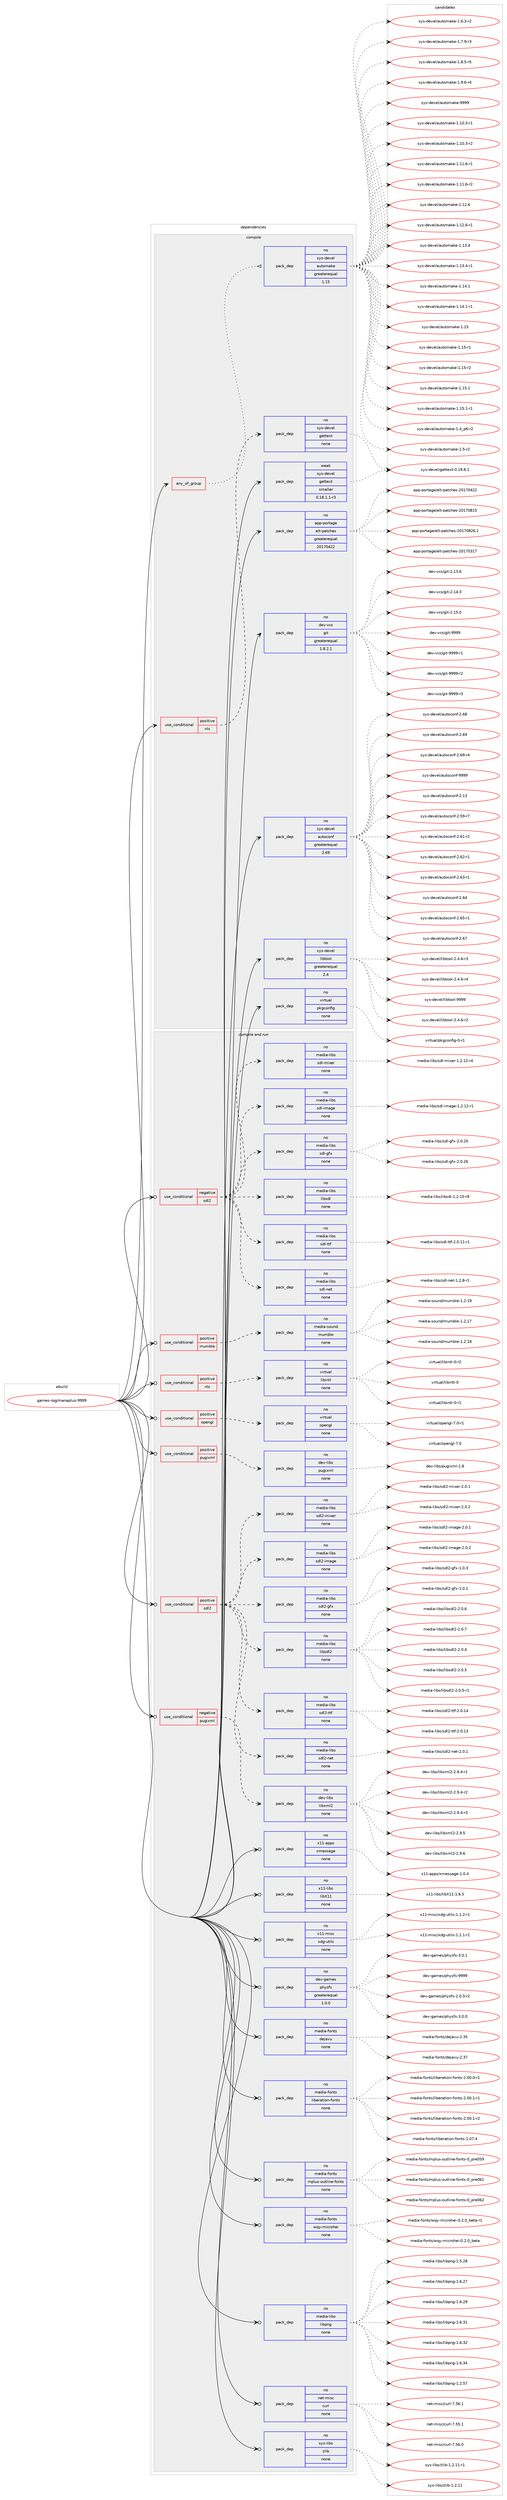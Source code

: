 digraph prolog {

# *************
# Graph options
# *************

newrank=true;
concentrate=true;
compound=true;
graph [rankdir=LR,fontname=Helvetica,fontsize=10,ranksep=1.5];#, ranksep=2.5, nodesep=0.2];
edge  [arrowhead=vee];
node  [fontname=Helvetica,fontsize=10];

# **********
# The ebuild
# **********

subgraph cluster_leftcol {
color=gray;
rank=same;
label=<<i>ebuild</i>>;
id [label="games-rpg/manaplus-9999", color=red, width=4, href="../games-rpg/manaplus-9999.svg"];
}

# ****************
# The dependencies
# ****************

subgraph cluster_midcol {
color=gray;
label=<<i>dependencies</i>>;
subgraph cluster_compile {
fillcolor="#eeeeee";
style=filled;
label=<<i>compile</i>>;
subgraph any4690 {
dependency302784 [label=<<TABLE BORDER="0" CELLBORDER="1" CELLSPACING="0" CELLPADDING="4"><TR><TD CELLPADDING="10">any_of_group</TD></TR></TABLE>>, shape=none, color=red];subgraph pack217071 {
dependency302785 [label=<<TABLE BORDER="0" CELLBORDER="1" CELLSPACING="0" CELLPADDING="4" WIDTH="220"><TR><TD ROWSPAN="6" CELLPADDING="30">pack_dep</TD></TR><TR><TD WIDTH="110">no</TD></TR><TR><TD>sys-devel</TD></TR><TR><TD>automake</TD></TR><TR><TD>greaterequal</TD></TR><TR><TD>1.15</TD></TR></TABLE>>, shape=none, color=blue];
}
dependency302784:e -> dependency302785:w [weight=20,style="dotted",arrowhead="oinv"];
}
id:e -> dependency302784:w [weight=20,style="solid",arrowhead="vee"];
subgraph cond80969 {
dependency302786 [label=<<TABLE BORDER="0" CELLBORDER="1" CELLSPACING="0" CELLPADDING="4"><TR><TD ROWSPAN="3" CELLPADDING="10">use_conditional</TD></TR><TR><TD>positive</TD></TR><TR><TD>nls</TD></TR></TABLE>>, shape=none, color=red];
subgraph pack217072 {
dependency302787 [label=<<TABLE BORDER="0" CELLBORDER="1" CELLSPACING="0" CELLPADDING="4" WIDTH="220"><TR><TD ROWSPAN="6" CELLPADDING="30">pack_dep</TD></TR><TR><TD WIDTH="110">no</TD></TR><TR><TD>sys-devel</TD></TR><TR><TD>gettext</TD></TR><TR><TD>none</TD></TR><TR><TD></TD></TR></TABLE>>, shape=none, color=blue];
}
dependency302786:e -> dependency302787:w [weight=20,style="dashed",arrowhead="vee"];
}
id:e -> dependency302786:w [weight=20,style="solid",arrowhead="vee"];
subgraph pack217073 {
dependency302788 [label=<<TABLE BORDER="0" CELLBORDER="1" CELLSPACING="0" CELLPADDING="4" WIDTH="220"><TR><TD ROWSPAN="6" CELLPADDING="30">pack_dep</TD></TR><TR><TD WIDTH="110">no</TD></TR><TR><TD>app-portage</TD></TR><TR><TD>elt-patches</TD></TR><TR><TD>greaterequal</TD></TR><TR><TD>20170422</TD></TR></TABLE>>, shape=none, color=blue];
}
id:e -> dependency302788:w [weight=20,style="solid",arrowhead="vee"];
subgraph pack217074 {
dependency302789 [label=<<TABLE BORDER="0" CELLBORDER="1" CELLSPACING="0" CELLPADDING="4" WIDTH="220"><TR><TD ROWSPAN="6" CELLPADDING="30">pack_dep</TD></TR><TR><TD WIDTH="110">no</TD></TR><TR><TD>dev-vcs</TD></TR><TR><TD>git</TD></TR><TR><TD>greaterequal</TD></TR><TR><TD>1.8.2.1</TD></TR></TABLE>>, shape=none, color=blue];
}
id:e -> dependency302789:w [weight=20,style="solid",arrowhead="vee"];
subgraph pack217075 {
dependency302790 [label=<<TABLE BORDER="0" CELLBORDER="1" CELLSPACING="0" CELLPADDING="4" WIDTH="220"><TR><TD ROWSPAN="6" CELLPADDING="30">pack_dep</TD></TR><TR><TD WIDTH="110">no</TD></TR><TR><TD>sys-devel</TD></TR><TR><TD>autoconf</TD></TR><TR><TD>greaterequal</TD></TR><TR><TD>2.69</TD></TR></TABLE>>, shape=none, color=blue];
}
id:e -> dependency302790:w [weight=20,style="solid",arrowhead="vee"];
subgraph pack217076 {
dependency302791 [label=<<TABLE BORDER="0" CELLBORDER="1" CELLSPACING="0" CELLPADDING="4" WIDTH="220"><TR><TD ROWSPAN="6" CELLPADDING="30">pack_dep</TD></TR><TR><TD WIDTH="110">no</TD></TR><TR><TD>sys-devel</TD></TR><TR><TD>libtool</TD></TR><TR><TD>greaterequal</TD></TR><TR><TD>2.4</TD></TR></TABLE>>, shape=none, color=blue];
}
id:e -> dependency302791:w [weight=20,style="solid",arrowhead="vee"];
subgraph pack217077 {
dependency302792 [label=<<TABLE BORDER="0" CELLBORDER="1" CELLSPACING="0" CELLPADDING="4" WIDTH="220"><TR><TD ROWSPAN="6" CELLPADDING="30">pack_dep</TD></TR><TR><TD WIDTH="110">no</TD></TR><TR><TD>virtual</TD></TR><TR><TD>pkgconfig</TD></TR><TR><TD>none</TD></TR><TR><TD></TD></TR></TABLE>>, shape=none, color=blue];
}
id:e -> dependency302792:w [weight=20,style="solid",arrowhead="vee"];
subgraph pack217078 {
dependency302793 [label=<<TABLE BORDER="0" CELLBORDER="1" CELLSPACING="0" CELLPADDING="4" WIDTH="220"><TR><TD ROWSPAN="6" CELLPADDING="30">pack_dep</TD></TR><TR><TD WIDTH="110">weak</TD></TR><TR><TD>sys-devel</TD></TR><TR><TD>gettext</TD></TR><TR><TD>smaller</TD></TR><TR><TD>0.18.1.1-r3</TD></TR></TABLE>>, shape=none, color=blue];
}
id:e -> dependency302793:w [weight=20,style="solid",arrowhead="vee"];
}
subgraph cluster_compileandrun {
fillcolor="#eeeeee";
style=filled;
label=<<i>compile and run</i>>;
subgraph cond80970 {
dependency302794 [label=<<TABLE BORDER="0" CELLBORDER="1" CELLSPACING="0" CELLPADDING="4"><TR><TD ROWSPAN="3" CELLPADDING="10">use_conditional</TD></TR><TR><TD>negative</TD></TR><TR><TD>pugixml</TD></TR></TABLE>>, shape=none, color=red];
subgraph pack217079 {
dependency302795 [label=<<TABLE BORDER="0" CELLBORDER="1" CELLSPACING="0" CELLPADDING="4" WIDTH="220"><TR><TD ROWSPAN="6" CELLPADDING="30">pack_dep</TD></TR><TR><TD WIDTH="110">no</TD></TR><TR><TD>dev-libs</TD></TR><TR><TD>libxml2</TD></TR><TR><TD>none</TD></TR><TR><TD></TD></TR></TABLE>>, shape=none, color=blue];
}
dependency302794:e -> dependency302795:w [weight=20,style="dashed",arrowhead="vee"];
}
id:e -> dependency302794:w [weight=20,style="solid",arrowhead="odotvee"];
subgraph cond80971 {
dependency302796 [label=<<TABLE BORDER="0" CELLBORDER="1" CELLSPACING="0" CELLPADDING="4"><TR><TD ROWSPAN="3" CELLPADDING="10">use_conditional</TD></TR><TR><TD>negative</TD></TR><TR><TD>sdl2</TD></TR></TABLE>>, shape=none, color=red];
subgraph pack217080 {
dependency302797 [label=<<TABLE BORDER="0" CELLBORDER="1" CELLSPACING="0" CELLPADDING="4" WIDTH="220"><TR><TD ROWSPAN="6" CELLPADDING="30">pack_dep</TD></TR><TR><TD WIDTH="110">no</TD></TR><TR><TD>media-libs</TD></TR><TR><TD>libsdl</TD></TR><TR><TD>none</TD></TR><TR><TD></TD></TR></TABLE>>, shape=none, color=blue];
}
dependency302796:e -> dependency302797:w [weight=20,style="dashed",arrowhead="vee"];
subgraph pack217081 {
dependency302798 [label=<<TABLE BORDER="0" CELLBORDER="1" CELLSPACING="0" CELLPADDING="4" WIDTH="220"><TR><TD ROWSPAN="6" CELLPADDING="30">pack_dep</TD></TR><TR><TD WIDTH="110">no</TD></TR><TR><TD>media-libs</TD></TR><TR><TD>sdl-gfx</TD></TR><TR><TD>none</TD></TR><TR><TD></TD></TR></TABLE>>, shape=none, color=blue];
}
dependency302796:e -> dependency302798:w [weight=20,style="dashed",arrowhead="vee"];
subgraph pack217082 {
dependency302799 [label=<<TABLE BORDER="0" CELLBORDER="1" CELLSPACING="0" CELLPADDING="4" WIDTH="220"><TR><TD ROWSPAN="6" CELLPADDING="30">pack_dep</TD></TR><TR><TD WIDTH="110">no</TD></TR><TR><TD>media-libs</TD></TR><TR><TD>sdl-image</TD></TR><TR><TD>none</TD></TR><TR><TD></TD></TR></TABLE>>, shape=none, color=blue];
}
dependency302796:e -> dependency302799:w [weight=20,style="dashed",arrowhead="vee"];
subgraph pack217083 {
dependency302800 [label=<<TABLE BORDER="0" CELLBORDER="1" CELLSPACING="0" CELLPADDING="4" WIDTH="220"><TR><TD ROWSPAN="6" CELLPADDING="30">pack_dep</TD></TR><TR><TD WIDTH="110">no</TD></TR><TR><TD>media-libs</TD></TR><TR><TD>sdl-mixer</TD></TR><TR><TD>none</TD></TR><TR><TD></TD></TR></TABLE>>, shape=none, color=blue];
}
dependency302796:e -> dependency302800:w [weight=20,style="dashed",arrowhead="vee"];
subgraph pack217084 {
dependency302801 [label=<<TABLE BORDER="0" CELLBORDER="1" CELLSPACING="0" CELLPADDING="4" WIDTH="220"><TR><TD ROWSPAN="6" CELLPADDING="30">pack_dep</TD></TR><TR><TD WIDTH="110">no</TD></TR><TR><TD>media-libs</TD></TR><TR><TD>sdl-net</TD></TR><TR><TD>none</TD></TR><TR><TD></TD></TR></TABLE>>, shape=none, color=blue];
}
dependency302796:e -> dependency302801:w [weight=20,style="dashed",arrowhead="vee"];
subgraph pack217085 {
dependency302802 [label=<<TABLE BORDER="0" CELLBORDER="1" CELLSPACING="0" CELLPADDING="4" WIDTH="220"><TR><TD ROWSPAN="6" CELLPADDING="30">pack_dep</TD></TR><TR><TD WIDTH="110">no</TD></TR><TR><TD>media-libs</TD></TR><TR><TD>sdl-ttf</TD></TR><TR><TD>none</TD></TR><TR><TD></TD></TR></TABLE>>, shape=none, color=blue];
}
dependency302796:e -> dependency302802:w [weight=20,style="dashed",arrowhead="vee"];
}
id:e -> dependency302796:w [weight=20,style="solid",arrowhead="odotvee"];
subgraph cond80972 {
dependency302803 [label=<<TABLE BORDER="0" CELLBORDER="1" CELLSPACING="0" CELLPADDING="4"><TR><TD ROWSPAN="3" CELLPADDING="10">use_conditional</TD></TR><TR><TD>positive</TD></TR><TR><TD>mumble</TD></TR></TABLE>>, shape=none, color=red];
subgraph pack217086 {
dependency302804 [label=<<TABLE BORDER="0" CELLBORDER="1" CELLSPACING="0" CELLPADDING="4" WIDTH="220"><TR><TD ROWSPAN="6" CELLPADDING="30">pack_dep</TD></TR><TR><TD WIDTH="110">no</TD></TR><TR><TD>media-sound</TD></TR><TR><TD>mumble</TD></TR><TR><TD>none</TD></TR><TR><TD></TD></TR></TABLE>>, shape=none, color=blue];
}
dependency302803:e -> dependency302804:w [weight=20,style="dashed",arrowhead="vee"];
}
id:e -> dependency302803:w [weight=20,style="solid",arrowhead="odotvee"];
subgraph cond80973 {
dependency302805 [label=<<TABLE BORDER="0" CELLBORDER="1" CELLSPACING="0" CELLPADDING="4"><TR><TD ROWSPAN="3" CELLPADDING="10">use_conditional</TD></TR><TR><TD>positive</TD></TR><TR><TD>nls</TD></TR></TABLE>>, shape=none, color=red];
subgraph pack217087 {
dependency302806 [label=<<TABLE BORDER="0" CELLBORDER="1" CELLSPACING="0" CELLPADDING="4" WIDTH="220"><TR><TD ROWSPAN="6" CELLPADDING="30">pack_dep</TD></TR><TR><TD WIDTH="110">no</TD></TR><TR><TD>virtual</TD></TR><TR><TD>libintl</TD></TR><TR><TD>none</TD></TR><TR><TD></TD></TR></TABLE>>, shape=none, color=blue];
}
dependency302805:e -> dependency302806:w [weight=20,style="dashed",arrowhead="vee"];
}
id:e -> dependency302805:w [weight=20,style="solid",arrowhead="odotvee"];
subgraph cond80974 {
dependency302807 [label=<<TABLE BORDER="0" CELLBORDER="1" CELLSPACING="0" CELLPADDING="4"><TR><TD ROWSPAN="3" CELLPADDING="10">use_conditional</TD></TR><TR><TD>positive</TD></TR><TR><TD>opengl</TD></TR></TABLE>>, shape=none, color=red];
subgraph pack217088 {
dependency302808 [label=<<TABLE BORDER="0" CELLBORDER="1" CELLSPACING="0" CELLPADDING="4" WIDTH="220"><TR><TD ROWSPAN="6" CELLPADDING="30">pack_dep</TD></TR><TR><TD WIDTH="110">no</TD></TR><TR><TD>virtual</TD></TR><TR><TD>opengl</TD></TR><TR><TD>none</TD></TR><TR><TD></TD></TR></TABLE>>, shape=none, color=blue];
}
dependency302807:e -> dependency302808:w [weight=20,style="dashed",arrowhead="vee"];
}
id:e -> dependency302807:w [weight=20,style="solid",arrowhead="odotvee"];
subgraph cond80975 {
dependency302809 [label=<<TABLE BORDER="0" CELLBORDER="1" CELLSPACING="0" CELLPADDING="4"><TR><TD ROWSPAN="3" CELLPADDING="10">use_conditional</TD></TR><TR><TD>positive</TD></TR><TR><TD>pugixml</TD></TR></TABLE>>, shape=none, color=red];
subgraph pack217089 {
dependency302810 [label=<<TABLE BORDER="0" CELLBORDER="1" CELLSPACING="0" CELLPADDING="4" WIDTH="220"><TR><TD ROWSPAN="6" CELLPADDING="30">pack_dep</TD></TR><TR><TD WIDTH="110">no</TD></TR><TR><TD>dev-libs</TD></TR><TR><TD>pugixml</TD></TR><TR><TD>none</TD></TR><TR><TD></TD></TR></TABLE>>, shape=none, color=blue];
}
dependency302809:e -> dependency302810:w [weight=20,style="dashed",arrowhead="vee"];
}
id:e -> dependency302809:w [weight=20,style="solid",arrowhead="odotvee"];
subgraph cond80976 {
dependency302811 [label=<<TABLE BORDER="0" CELLBORDER="1" CELLSPACING="0" CELLPADDING="4"><TR><TD ROWSPAN="3" CELLPADDING="10">use_conditional</TD></TR><TR><TD>positive</TD></TR><TR><TD>sdl2</TD></TR></TABLE>>, shape=none, color=red];
subgraph pack217090 {
dependency302812 [label=<<TABLE BORDER="0" CELLBORDER="1" CELLSPACING="0" CELLPADDING="4" WIDTH="220"><TR><TD ROWSPAN="6" CELLPADDING="30">pack_dep</TD></TR><TR><TD WIDTH="110">no</TD></TR><TR><TD>media-libs</TD></TR><TR><TD>libsdl2</TD></TR><TR><TD>none</TD></TR><TR><TD></TD></TR></TABLE>>, shape=none, color=blue];
}
dependency302811:e -> dependency302812:w [weight=20,style="dashed",arrowhead="vee"];
subgraph pack217091 {
dependency302813 [label=<<TABLE BORDER="0" CELLBORDER="1" CELLSPACING="0" CELLPADDING="4" WIDTH="220"><TR><TD ROWSPAN="6" CELLPADDING="30">pack_dep</TD></TR><TR><TD WIDTH="110">no</TD></TR><TR><TD>media-libs</TD></TR><TR><TD>sdl2-gfx</TD></TR><TR><TD>none</TD></TR><TR><TD></TD></TR></TABLE>>, shape=none, color=blue];
}
dependency302811:e -> dependency302813:w [weight=20,style="dashed",arrowhead="vee"];
subgraph pack217092 {
dependency302814 [label=<<TABLE BORDER="0" CELLBORDER="1" CELLSPACING="0" CELLPADDING="4" WIDTH="220"><TR><TD ROWSPAN="6" CELLPADDING="30">pack_dep</TD></TR><TR><TD WIDTH="110">no</TD></TR><TR><TD>media-libs</TD></TR><TR><TD>sdl2-image</TD></TR><TR><TD>none</TD></TR><TR><TD></TD></TR></TABLE>>, shape=none, color=blue];
}
dependency302811:e -> dependency302814:w [weight=20,style="dashed",arrowhead="vee"];
subgraph pack217093 {
dependency302815 [label=<<TABLE BORDER="0" CELLBORDER="1" CELLSPACING="0" CELLPADDING="4" WIDTH="220"><TR><TD ROWSPAN="6" CELLPADDING="30">pack_dep</TD></TR><TR><TD WIDTH="110">no</TD></TR><TR><TD>media-libs</TD></TR><TR><TD>sdl2-mixer</TD></TR><TR><TD>none</TD></TR><TR><TD></TD></TR></TABLE>>, shape=none, color=blue];
}
dependency302811:e -> dependency302815:w [weight=20,style="dashed",arrowhead="vee"];
subgraph pack217094 {
dependency302816 [label=<<TABLE BORDER="0" CELLBORDER="1" CELLSPACING="0" CELLPADDING="4" WIDTH="220"><TR><TD ROWSPAN="6" CELLPADDING="30">pack_dep</TD></TR><TR><TD WIDTH="110">no</TD></TR><TR><TD>media-libs</TD></TR><TR><TD>sdl2-net</TD></TR><TR><TD>none</TD></TR><TR><TD></TD></TR></TABLE>>, shape=none, color=blue];
}
dependency302811:e -> dependency302816:w [weight=20,style="dashed",arrowhead="vee"];
subgraph pack217095 {
dependency302817 [label=<<TABLE BORDER="0" CELLBORDER="1" CELLSPACING="0" CELLPADDING="4" WIDTH="220"><TR><TD ROWSPAN="6" CELLPADDING="30">pack_dep</TD></TR><TR><TD WIDTH="110">no</TD></TR><TR><TD>media-libs</TD></TR><TR><TD>sdl2-ttf</TD></TR><TR><TD>none</TD></TR><TR><TD></TD></TR></TABLE>>, shape=none, color=blue];
}
dependency302811:e -> dependency302817:w [weight=20,style="dashed",arrowhead="vee"];
}
id:e -> dependency302811:w [weight=20,style="solid",arrowhead="odotvee"];
subgraph pack217096 {
dependency302818 [label=<<TABLE BORDER="0" CELLBORDER="1" CELLSPACING="0" CELLPADDING="4" WIDTH="220"><TR><TD ROWSPAN="6" CELLPADDING="30">pack_dep</TD></TR><TR><TD WIDTH="110">no</TD></TR><TR><TD>dev-games</TD></TR><TR><TD>physfs</TD></TR><TR><TD>greaterequal</TD></TR><TR><TD>1.0.0</TD></TR></TABLE>>, shape=none, color=blue];
}
id:e -> dependency302818:w [weight=20,style="solid",arrowhead="odotvee"];
subgraph pack217097 {
dependency302819 [label=<<TABLE BORDER="0" CELLBORDER="1" CELLSPACING="0" CELLPADDING="4" WIDTH="220"><TR><TD ROWSPAN="6" CELLPADDING="30">pack_dep</TD></TR><TR><TD WIDTH="110">no</TD></TR><TR><TD>media-fonts</TD></TR><TR><TD>dejavu</TD></TR><TR><TD>none</TD></TR><TR><TD></TD></TR></TABLE>>, shape=none, color=blue];
}
id:e -> dependency302819:w [weight=20,style="solid",arrowhead="odotvee"];
subgraph pack217098 {
dependency302820 [label=<<TABLE BORDER="0" CELLBORDER="1" CELLSPACING="0" CELLPADDING="4" WIDTH="220"><TR><TD ROWSPAN="6" CELLPADDING="30">pack_dep</TD></TR><TR><TD WIDTH="110">no</TD></TR><TR><TD>media-fonts</TD></TR><TR><TD>liberation-fonts</TD></TR><TR><TD>none</TD></TR><TR><TD></TD></TR></TABLE>>, shape=none, color=blue];
}
id:e -> dependency302820:w [weight=20,style="solid",arrowhead="odotvee"];
subgraph pack217099 {
dependency302821 [label=<<TABLE BORDER="0" CELLBORDER="1" CELLSPACING="0" CELLPADDING="4" WIDTH="220"><TR><TD ROWSPAN="6" CELLPADDING="30">pack_dep</TD></TR><TR><TD WIDTH="110">no</TD></TR><TR><TD>media-fonts</TD></TR><TR><TD>mplus-outline-fonts</TD></TR><TR><TD>none</TD></TR><TR><TD></TD></TR></TABLE>>, shape=none, color=blue];
}
id:e -> dependency302821:w [weight=20,style="solid",arrowhead="odotvee"];
subgraph pack217100 {
dependency302822 [label=<<TABLE BORDER="0" CELLBORDER="1" CELLSPACING="0" CELLPADDING="4" WIDTH="220"><TR><TD ROWSPAN="6" CELLPADDING="30">pack_dep</TD></TR><TR><TD WIDTH="110">no</TD></TR><TR><TD>media-fonts</TD></TR><TR><TD>wqy-microhei</TD></TR><TR><TD>none</TD></TR><TR><TD></TD></TR></TABLE>>, shape=none, color=blue];
}
id:e -> dependency302822:w [weight=20,style="solid",arrowhead="odotvee"];
subgraph pack217101 {
dependency302823 [label=<<TABLE BORDER="0" CELLBORDER="1" CELLSPACING="0" CELLPADDING="4" WIDTH="220"><TR><TD ROWSPAN="6" CELLPADDING="30">pack_dep</TD></TR><TR><TD WIDTH="110">no</TD></TR><TR><TD>media-libs</TD></TR><TR><TD>libpng</TD></TR><TR><TD>none</TD></TR><TR><TD></TD></TR></TABLE>>, shape=none, color=blue];
}
id:e -> dependency302823:w [weight=20,style="solid",arrowhead="odotvee"];
subgraph pack217102 {
dependency302824 [label=<<TABLE BORDER="0" CELLBORDER="1" CELLSPACING="0" CELLPADDING="4" WIDTH="220"><TR><TD ROWSPAN="6" CELLPADDING="30">pack_dep</TD></TR><TR><TD WIDTH="110">no</TD></TR><TR><TD>net-misc</TD></TR><TR><TD>curl</TD></TR><TR><TD>none</TD></TR><TR><TD></TD></TR></TABLE>>, shape=none, color=blue];
}
id:e -> dependency302824:w [weight=20,style="solid",arrowhead="odotvee"];
subgraph pack217103 {
dependency302825 [label=<<TABLE BORDER="0" CELLBORDER="1" CELLSPACING="0" CELLPADDING="4" WIDTH="220"><TR><TD ROWSPAN="6" CELLPADDING="30">pack_dep</TD></TR><TR><TD WIDTH="110">no</TD></TR><TR><TD>sys-libs</TD></TR><TR><TD>zlib</TD></TR><TR><TD>none</TD></TR><TR><TD></TD></TR></TABLE>>, shape=none, color=blue];
}
id:e -> dependency302825:w [weight=20,style="solid",arrowhead="odotvee"];
subgraph pack217104 {
dependency302826 [label=<<TABLE BORDER="0" CELLBORDER="1" CELLSPACING="0" CELLPADDING="4" WIDTH="220"><TR><TD ROWSPAN="6" CELLPADDING="30">pack_dep</TD></TR><TR><TD WIDTH="110">no</TD></TR><TR><TD>x11-apps</TD></TR><TR><TD>xmessage</TD></TR><TR><TD>none</TD></TR><TR><TD></TD></TR></TABLE>>, shape=none, color=blue];
}
id:e -> dependency302826:w [weight=20,style="solid",arrowhead="odotvee"];
subgraph pack217105 {
dependency302827 [label=<<TABLE BORDER="0" CELLBORDER="1" CELLSPACING="0" CELLPADDING="4" WIDTH="220"><TR><TD ROWSPAN="6" CELLPADDING="30">pack_dep</TD></TR><TR><TD WIDTH="110">no</TD></TR><TR><TD>x11-libs</TD></TR><TR><TD>libX11</TD></TR><TR><TD>none</TD></TR><TR><TD></TD></TR></TABLE>>, shape=none, color=blue];
}
id:e -> dependency302827:w [weight=20,style="solid",arrowhead="odotvee"];
subgraph pack217106 {
dependency302828 [label=<<TABLE BORDER="0" CELLBORDER="1" CELLSPACING="0" CELLPADDING="4" WIDTH="220"><TR><TD ROWSPAN="6" CELLPADDING="30">pack_dep</TD></TR><TR><TD WIDTH="110">no</TD></TR><TR><TD>x11-misc</TD></TR><TR><TD>xdg-utils</TD></TR><TR><TD>none</TD></TR><TR><TD></TD></TR></TABLE>>, shape=none, color=blue];
}
id:e -> dependency302828:w [weight=20,style="solid",arrowhead="odotvee"];
}
subgraph cluster_run {
fillcolor="#eeeeee";
style=filled;
label=<<i>run</i>>;
}
}

# **************
# The candidates
# **************

subgraph cluster_choices {
rank=same;
color=gray;
label=<<i>candidates</i>>;

subgraph choice217071 {
color=black;
nodesep=1;
choice11512111545100101118101108479711711611110997107101454946494846514511449 [label="sys-devel/automake-1.10.3-r1", color=red, width=4,href="../sys-devel/automake-1.10.3-r1.svg"];
choice11512111545100101118101108479711711611110997107101454946494846514511450 [label="sys-devel/automake-1.10.3-r2", color=red, width=4,href="../sys-devel/automake-1.10.3-r2.svg"];
choice11512111545100101118101108479711711611110997107101454946494946544511449 [label="sys-devel/automake-1.11.6-r1", color=red, width=4,href="../sys-devel/automake-1.11.6-r1.svg"];
choice11512111545100101118101108479711711611110997107101454946494946544511450 [label="sys-devel/automake-1.11.6-r2", color=red, width=4,href="../sys-devel/automake-1.11.6-r2.svg"];
choice1151211154510010111810110847971171161111099710710145494649504654 [label="sys-devel/automake-1.12.6", color=red, width=4,href="../sys-devel/automake-1.12.6.svg"];
choice11512111545100101118101108479711711611110997107101454946495046544511449 [label="sys-devel/automake-1.12.6-r1", color=red, width=4,href="../sys-devel/automake-1.12.6-r1.svg"];
choice1151211154510010111810110847971171161111099710710145494649514652 [label="sys-devel/automake-1.13.4", color=red, width=4,href="../sys-devel/automake-1.13.4.svg"];
choice11512111545100101118101108479711711611110997107101454946495146524511449 [label="sys-devel/automake-1.13.4-r1", color=red, width=4,href="../sys-devel/automake-1.13.4-r1.svg"];
choice1151211154510010111810110847971171161111099710710145494649524649 [label="sys-devel/automake-1.14.1", color=red, width=4,href="../sys-devel/automake-1.14.1.svg"];
choice11512111545100101118101108479711711611110997107101454946495246494511449 [label="sys-devel/automake-1.14.1-r1", color=red, width=4,href="../sys-devel/automake-1.14.1-r1.svg"];
choice115121115451001011181011084797117116111109971071014549464953 [label="sys-devel/automake-1.15", color=red, width=4,href="../sys-devel/automake-1.15.svg"];
choice1151211154510010111810110847971171161111099710710145494649534511449 [label="sys-devel/automake-1.15-r1", color=red, width=4,href="../sys-devel/automake-1.15-r1.svg"];
choice1151211154510010111810110847971171161111099710710145494649534511450 [label="sys-devel/automake-1.15-r2", color=red, width=4,href="../sys-devel/automake-1.15-r2.svg"];
choice1151211154510010111810110847971171161111099710710145494649534649 [label="sys-devel/automake-1.15.1", color=red, width=4,href="../sys-devel/automake-1.15.1.svg"];
choice11512111545100101118101108479711711611110997107101454946495346494511449 [label="sys-devel/automake-1.15.1-r1", color=red, width=4,href="../sys-devel/automake-1.15.1-r1.svg"];
choice115121115451001011181011084797117116111109971071014549465295112544511450 [label="sys-devel/automake-1.4_p6-r2", color=red, width=4,href="../sys-devel/automake-1.4_p6-r2.svg"];
choice11512111545100101118101108479711711611110997107101454946534511450 [label="sys-devel/automake-1.5-r2", color=red, width=4,href="../sys-devel/automake-1.5-r2.svg"];
choice115121115451001011181011084797117116111109971071014549465446514511450 [label="sys-devel/automake-1.6.3-r2", color=red, width=4,href="../sys-devel/automake-1.6.3-r2.svg"];
choice115121115451001011181011084797117116111109971071014549465546574511451 [label="sys-devel/automake-1.7.9-r3", color=red, width=4,href="../sys-devel/automake-1.7.9-r3.svg"];
choice115121115451001011181011084797117116111109971071014549465646534511453 [label="sys-devel/automake-1.8.5-r5", color=red, width=4,href="../sys-devel/automake-1.8.5-r5.svg"];
choice115121115451001011181011084797117116111109971071014549465746544511452 [label="sys-devel/automake-1.9.6-r4", color=red, width=4,href="../sys-devel/automake-1.9.6-r4.svg"];
choice115121115451001011181011084797117116111109971071014557575757 [label="sys-devel/automake-9999", color=red, width=4,href="../sys-devel/automake-9999.svg"];
dependency302785:e -> choice11512111545100101118101108479711711611110997107101454946494846514511449:w [style=dotted,weight="100"];
dependency302785:e -> choice11512111545100101118101108479711711611110997107101454946494846514511450:w [style=dotted,weight="100"];
dependency302785:e -> choice11512111545100101118101108479711711611110997107101454946494946544511449:w [style=dotted,weight="100"];
dependency302785:e -> choice11512111545100101118101108479711711611110997107101454946494946544511450:w [style=dotted,weight="100"];
dependency302785:e -> choice1151211154510010111810110847971171161111099710710145494649504654:w [style=dotted,weight="100"];
dependency302785:e -> choice11512111545100101118101108479711711611110997107101454946495046544511449:w [style=dotted,weight="100"];
dependency302785:e -> choice1151211154510010111810110847971171161111099710710145494649514652:w [style=dotted,weight="100"];
dependency302785:e -> choice11512111545100101118101108479711711611110997107101454946495146524511449:w [style=dotted,weight="100"];
dependency302785:e -> choice1151211154510010111810110847971171161111099710710145494649524649:w [style=dotted,weight="100"];
dependency302785:e -> choice11512111545100101118101108479711711611110997107101454946495246494511449:w [style=dotted,weight="100"];
dependency302785:e -> choice115121115451001011181011084797117116111109971071014549464953:w [style=dotted,weight="100"];
dependency302785:e -> choice1151211154510010111810110847971171161111099710710145494649534511449:w [style=dotted,weight="100"];
dependency302785:e -> choice1151211154510010111810110847971171161111099710710145494649534511450:w [style=dotted,weight="100"];
dependency302785:e -> choice1151211154510010111810110847971171161111099710710145494649534649:w [style=dotted,weight="100"];
dependency302785:e -> choice11512111545100101118101108479711711611110997107101454946495346494511449:w [style=dotted,weight="100"];
dependency302785:e -> choice115121115451001011181011084797117116111109971071014549465295112544511450:w [style=dotted,weight="100"];
dependency302785:e -> choice11512111545100101118101108479711711611110997107101454946534511450:w [style=dotted,weight="100"];
dependency302785:e -> choice115121115451001011181011084797117116111109971071014549465446514511450:w [style=dotted,weight="100"];
dependency302785:e -> choice115121115451001011181011084797117116111109971071014549465546574511451:w [style=dotted,weight="100"];
dependency302785:e -> choice115121115451001011181011084797117116111109971071014549465646534511453:w [style=dotted,weight="100"];
dependency302785:e -> choice115121115451001011181011084797117116111109971071014549465746544511452:w [style=dotted,weight="100"];
dependency302785:e -> choice115121115451001011181011084797117116111109971071014557575757:w [style=dotted,weight="100"];
}
subgraph choice217072 {
color=black;
nodesep=1;
choice1151211154510010111810110847103101116116101120116454846495746564649 [label="sys-devel/gettext-0.19.8.1", color=red, width=4,href="../sys-devel/gettext-0.19.8.1.svg"];
dependency302787:e -> choice1151211154510010111810110847103101116116101120116454846495746564649:w [style=dotted,weight="100"];
}
subgraph choice217073 {
color=black;
nodesep=1;
choice97112112451121111141169710310147101108116451129711699104101115455048495548514955 [label="app-portage/elt-patches-20170317", color=red, width=4,href="../app-portage/elt-patches-20170317.svg"];
choice97112112451121111141169710310147101108116451129711699104101115455048495548525050 [label="app-portage/elt-patches-20170422", color=red, width=4,href="../app-portage/elt-patches-20170422.svg"];
choice97112112451121111141169710310147101108116451129711699104101115455048495548564953 [label="app-portage/elt-patches-20170815", color=red, width=4,href="../app-portage/elt-patches-20170815.svg"];
choice971121124511211111411697103101471011081164511297116991041011154550484955485650544649 [label="app-portage/elt-patches-20170826.1", color=red, width=4,href="../app-portage/elt-patches-20170826.1.svg"];
dependency302788:e -> choice97112112451121111141169710310147101108116451129711699104101115455048495548514955:w [style=dotted,weight="100"];
dependency302788:e -> choice97112112451121111141169710310147101108116451129711699104101115455048495548525050:w [style=dotted,weight="100"];
dependency302788:e -> choice97112112451121111141169710310147101108116451129711699104101115455048495548564953:w [style=dotted,weight="100"];
dependency302788:e -> choice971121124511211111411697103101471011081164511297116991041011154550484955485650544649:w [style=dotted,weight="100"];
}
subgraph choice217074 {
color=black;
nodesep=1;
choice10010111845118991154710310511645504649514654 [label="dev-vcs/git-2.13.6", color=red, width=4,href="../dev-vcs/git-2.13.6.svg"];
choice10010111845118991154710310511645504649524651 [label="dev-vcs/git-2.14.3", color=red, width=4,href="../dev-vcs/git-2.14.3.svg"];
choice10010111845118991154710310511645504649534648 [label="dev-vcs/git-2.15.0", color=red, width=4,href="../dev-vcs/git-2.15.0.svg"];
choice1001011184511899115471031051164557575757 [label="dev-vcs/git-9999", color=red, width=4,href="../dev-vcs/git-9999.svg"];
choice10010111845118991154710310511645575757574511449 [label="dev-vcs/git-9999-r1", color=red, width=4,href="../dev-vcs/git-9999-r1.svg"];
choice10010111845118991154710310511645575757574511450 [label="dev-vcs/git-9999-r2", color=red, width=4,href="../dev-vcs/git-9999-r2.svg"];
choice10010111845118991154710310511645575757574511451 [label="dev-vcs/git-9999-r3", color=red, width=4,href="../dev-vcs/git-9999-r3.svg"];
dependency302789:e -> choice10010111845118991154710310511645504649514654:w [style=dotted,weight="100"];
dependency302789:e -> choice10010111845118991154710310511645504649524651:w [style=dotted,weight="100"];
dependency302789:e -> choice10010111845118991154710310511645504649534648:w [style=dotted,weight="100"];
dependency302789:e -> choice1001011184511899115471031051164557575757:w [style=dotted,weight="100"];
dependency302789:e -> choice10010111845118991154710310511645575757574511449:w [style=dotted,weight="100"];
dependency302789:e -> choice10010111845118991154710310511645575757574511450:w [style=dotted,weight="100"];
dependency302789:e -> choice10010111845118991154710310511645575757574511451:w [style=dotted,weight="100"];
}
subgraph choice217075 {
color=black;
nodesep=1;
choice115121115451001011181011084797117116111991111101024550464951 [label="sys-devel/autoconf-2.13", color=red, width=4,href="../sys-devel/autoconf-2.13.svg"];
choice1151211154510010111810110847971171161119911111010245504653574511455 [label="sys-devel/autoconf-2.59-r7", color=red, width=4,href="../sys-devel/autoconf-2.59-r7.svg"];
choice1151211154510010111810110847971171161119911111010245504654494511450 [label="sys-devel/autoconf-2.61-r2", color=red, width=4,href="../sys-devel/autoconf-2.61-r2.svg"];
choice1151211154510010111810110847971171161119911111010245504654504511449 [label="sys-devel/autoconf-2.62-r1", color=red, width=4,href="../sys-devel/autoconf-2.62-r1.svg"];
choice1151211154510010111810110847971171161119911111010245504654514511449 [label="sys-devel/autoconf-2.63-r1", color=red, width=4,href="../sys-devel/autoconf-2.63-r1.svg"];
choice115121115451001011181011084797117116111991111101024550465452 [label="sys-devel/autoconf-2.64", color=red, width=4,href="../sys-devel/autoconf-2.64.svg"];
choice1151211154510010111810110847971171161119911111010245504654534511449 [label="sys-devel/autoconf-2.65-r1", color=red, width=4,href="../sys-devel/autoconf-2.65-r1.svg"];
choice115121115451001011181011084797117116111991111101024550465455 [label="sys-devel/autoconf-2.67", color=red, width=4,href="../sys-devel/autoconf-2.67.svg"];
choice115121115451001011181011084797117116111991111101024550465456 [label="sys-devel/autoconf-2.68", color=red, width=4,href="../sys-devel/autoconf-2.68.svg"];
choice115121115451001011181011084797117116111991111101024550465457 [label="sys-devel/autoconf-2.69", color=red, width=4,href="../sys-devel/autoconf-2.69.svg"];
choice1151211154510010111810110847971171161119911111010245504654574511452 [label="sys-devel/autoconf-2.69-r4", color=red, width=4,href="../sys-devel/autoconf-2.69-r4.svg"];
choice115121115451001011181011084797117116111991111101024557575757 [label="sys-devel/autoconf-9999", color=red, width=4,href="../sys-devel/autoconf-9999.svg"];
dependency302790:e -> choice115121115451001011181011084797117116111991111101024550464951:w [style=dotted,weight="100"];
dependency302790:e -> choice1151211154510010111810110847971171161119911111010245504653574511455:w [style=dotted,weight="100"];
dependency302790:e -> choice1151211154510010111810110847971171161119911111010245504654494511450:w [style=dotted,weight="100"];
dependency302790:e -> choice1151211154510010111810110847971171161119911111010245504654504511449:w [style=dotted,weight="100"];
dependency302790:e -> choice1151211154510010111810110847971171161119911111010245504654514511449:w [style=dotted,weight="100"];
dependency302790:e -> choice115121115451001011181011084797117116111991111101024550465452:w [style=dotted,weight="100"];
dependency302790:e -> choice1151211154510010111810110847971171161119911111010245504654534511449:w [style=dotted,weight="100"];
dependency302790:e -> choice115121115451001011181011084797117116111991111101024550465455:w [style=dotted,weight="100"];
dependency302790:e -> choice115121115451001011181011084797117116111991111101024550465456:w [style=dotted,weight="100"];
dependency302790:e -> choice115121115451001011181011084797117116111991111101024550465457:w [style=dotted,weight="100"];
dependency302790:e -> choice1151211154510010111810110847971171161119911111010245504654574511452:w [style=dotted,weight="100"];
dependency302790:e -> choice115121115451001011181011084797117116111991111101024557575757:w [style=dotted,weight="100"];
}
subgraph choice217076 {
color=black;
nodesep=1;
choice1151211154510010111810110847108105981161111111084550465246544511450 [label="sys-devel/libtool-2.4.6-r2", color=red, width=4,href="../sys-devel/libtool-2.4.6-r2.svg"];
choice1151211154510010111810110847108105981161111111084550465246544511451 [label="sys-devel/libtool-2.4.6-r3", color=red, width=4,href="../sys-devel/libtool-2.4.6-r3.svg"];
choice1151211154510010111810110847108105981161111111084550465246544511452 [label="sys-devel/libtool-2.4.6-r4", color=red, width=4,href="../sys-devel/libtool-2.4.6-r4.svg"];
choice1151211154510010111810110847108105981161111111084557575757 [label="sys-devel/libtool-9999", color=red, width=4,href="../sys-devel/libtool-9999.svg"];
dependency302791:e -> choice1151211154510010111810110847108105981161111111084550465246544511450:w [style=dotted,weight="100"];
dependency302791:e -> choice1151211154510010111810110847108105981161111111084550465246544511451:w [style=dotted,weight="100"];
dependency302791:e -> choice1151211154510010111810110847108105981161111111084550465246544511452:w [style=dotted,weight="100"];
dependency302791:e -> choice1151211154510010111810110847108105981161111111084557575757:w [style=dotted,weight="100"];
}
subgraph choice217077 {
color=black;
nodesep=1;
choice11810511411611797108471121071039911111010210510345484511449 [label="virtual/pkgconfig-0-r1", color=red, width=4,href="../virtual/pkgconfig-0-r1.svg"];
dependency302792:e -> choice11810511411611797108471121071039911111010210510345484511449:w [style=dotted,weight="100"];
}
subgraph choice217078 {
color=black;
nodesep=1;
choice1151211154510010111810110847103101116116101120116454846495746564649 [label="sys-devel/gettext-0.19.8.1", color=red, width=4,href="../sys-devel/gettext-0.19.8.1.svg"];
dependency302793:e -> choice1151211154510010111810110847103101116116101120116454846495746564649:w [style=dotted,weight="100"];
}
subgraph choice217079 {
color=black;
nodesep=1;
choice10010111845108105981154710810598120109108504550465746524511449 [label="dev-libs/libxml2-2.9.4-r1", color=red, width=4,href="../dev-libs/libxml2-2.9.4-r1.svg"];
choice10010111845108105981154710810598120109108504550465746524511450 [label="dev-libs/libxml2-2.9.4-r2", color=red, width=4,href="../dev-libs/libxml2-2.9.4-r2.svg"];
choice10010111845108105981154710810598120109108504550465746524511451 [label="dev-libs/libxml2-2.9.4-r3", color=red, width=4,href="../dev-libs/libxml2-2.9.4-r3.svg"];
choice1001011184510810598115471081059812010910850455046574653 [label="dev-libs/libxml2-2.9.5", color=red, width=4,href="../dev-libs/libxml2-2.9.5.svg"];
choice1001011184510810598115471081059812010910850455046574654 [label="dev-libs/libxml2-2.9.6", color=red, width=4,href="../dev-libs/libxml2-2.9.6.svg"];
dependency302795:e -> choice10010111845108105981154710810598120109108504550465746524511449:w [style=dotted,weight="100"];
dependency302795:e -> choice10010111845108105981154710810598120109108504550465746524511450:w [style=dotted,weight="100"];
dependency302795:e -> choice10010111845108105981154710810598120109108504550465746524511451:w [style=dotted,weight="100"];
dependency302795:e -> choice1001011184510810598115471081059812010910850455046574653:w [style=dotted,weight="100"];
dependency302795:e -> choice1001011184510810598115471081059812010910850455046574654:w [style=dotted,weight="100"];
}
subgraph choice217080 {
color=black;
nodesep=1;
choice1091011001059745108105981154710810598115100108454946504649534511457 [label="media-libs/libsdl-1.2.15-r9", color=red, width=4,href="../media-libs/libsdl-1.2.15-r9.svg"];
dependency302797:e -> choice1091011001059745108105981154710810598115100108454946504649534511457:w [style=dotted,weight="100"];
}
subgraph choice217081 {
color=black;
nodesep=1;
choice109101100105974510810598115471151001084510310212045504648465053 [label="media-libs/sdl-gfx-2.0.25", color=red, width=4,href="../media-libs/sdl-gfx-2.0.25.svg"];
choice109101100105974510810598115471151001084510310212045504648465054 [label="media-libs/sdl-gfx-2.0.26", color=red, width=4,href="../media-libs/sdl-gfx-2.0.26.svg"];
dependency302798:e -> choice109101100105974510810598115471151001084510310212045504648465053:w [style=dotted,weight="100"];
dependency302798:e -> choice109101100105974510810598115471151001084510310212045504648465054:w [style=dotted,weight="100"];
}
subgraph choice217082 {
color=black;
nodesep=1;
choice109101100105974510810598115471151001084510510997103101454946504649504511449 [label="media-libs/sdl-image-1.2.12-r1", color=red, width=4,href="../media-libs/sdl-image-1.2.12-r1.svg"];
dependency302799:e -> choice109101100105974510810598115471151001084510510997103101454946504649504511449:w [style=dotted,weight="100"];
}
subgraph choice217083 {
color=black;
nodesep=1;
choice1091011001059745108105981154711510010845109105120101114454946504649504511452 [label="media-libs/sdl-mixer-1.2.12-r4", color=red, width=4,href="../media-libs/sdl-mixer-1.2.12-r4.svg"];
dependency302800:e -> choice1091011001059745108105981154711510010845109105120101114454946504649504511452:w [style=dotted,weight="100"];
}
subgraph choice217084 {
color=black;
nodesep=1;
choice10910110010597451081059811547115100108451101011164549465046564511449 [label="media-libs/sdl-net-1.2.8-r1", color=red, width=4,href="../media-libs/sdl-net-1.2.8-r1.svg"];
dependency302801:e -> choice10910110010597451081059811547115100108451101011164549465046564511449:w [style=dotted,weight="100"];
}
subgraph choice217085 {
color=black;
nodesep=1;
choice1091011001059745108105981154711510010845116116102455046484649494511449 [label="media-libs/sdl-ttf-2.0.11-r1", color=red, width=4,href="../media-libs/sdl-ttf-2.0.11-r1.svg"];
dependency302802:e -> choice1091011001059745108105981154711510010845116116102455046484649494511449:w [style=dotted,weight="100"];
}
subgraph choice217086 {
color=black;
nodesep=1;
choice1091011001059745115111117110100471091171099810810145494650464955 [label="media-sound/mumble-1.2.17", color=red, width=4,href="../media-sound/mumble-1.2.17.svg"];
choice1091011001059745115111117110100471091171099810810145494650464956 [label="media-sound/mumble-1.2.18", color=red, width=4,href="../media-sound/mumble-1.2.18.svg"];
choice1091011001059745115111117110100471091171099810810145494650464957 [label="media-sound/mumble-1.2.19", color=red, width=4,href="../media-sound/mumble-1.2.19.svg"];
dependency302804:e -> choice1091011001059745115111117110100471091171099810810145494650464955:w [style=dotted,weight="100"];
dependency302804:e -> choice1091011001059745115111117110100471091171099810810145494650464956:w [style=dotted,weight="100"];
dependency302804:e -> choice1091011001059745115111117110100471091171099810810145494650464957:w [style=dotted,weight="100"];
}
subgraph choice217087 {
color=black;
nodesep=1;
choice1181051141161179710847108105981051101161084548 [label="virtual/libintl-0", color=red, width=4,href="../virtual/libintl-0.svg"];
choice11810511411611797108471081059810511011610845484511449 [label="virtual/libintl-0-r1", color=red, width=4,href="../virtual/libintl-0-r1.svg"];
choice11810511411611797108471081059810511011610845484511450 [label="virtual/libintl-0-r2", color=red, width=4,href="../virtual/libintl-0-r2.svg"];
dependency302806:e -> choice1181051141161179710847108105981051101161084548:w [style=dotted,weight="100"];
dependency302806:e -> choice11810511411611797108471081059810511011610845484511449:w [style=dotted,weight="100"];
dependency302806:e -> choice11810511411611797108471081059810511011610845484511450:w [style=dotted,weight="100"];
}
subgraph choice217088 {
color=black;
nodesep=1;
choice118105114116117971084711111210111010310845554648 [label="virtual/opengl-7.0", color=red, width=4,href="../virtual/opengl-7.0.svg"];
choice1181051141161179710847111112101110103108455546484511449 [label="virtual/opengl-7.0-r1", color=red, width=4,href="../virtual/opengl-7.0-r1.svg"];
dependency302808:e -> choice118105114116117971084711111210111010310845554648:w [style=dotted,weight="100"];
dependency302808:e -> choice1181051141161179710847111112101110103108455546484511449:w [style=dotted,weight="100"];
}
subgraph choice217089 {
color=black;
nodesep=1;
choice10010111845108105981154711211710310512010910845494656 [label="dev-libs/pugixml-1.8", color=red, width=4,href="../dev-libs/pugixml-1.8.svg"];
dependency302810:e -> choice10010111845108105981154711211710310512010910845494656:w [style=dotted,weight="100"];
}
subgraph choice217090 {
color=black;
nodesep=1;
choice109101100105974510810598115471081059811510010850455046484652 [label="media-libs/libsdl2-2.0.4", color=red, width=4,href="../media-libs/libsdl2-2.0.4.svg"];
choice109101100105974510810598115471081059811510010850455046484653 [label="media-libs/libsdl2-2.0.5", color=red, width=4,href="../media-libs/libsdl2-2.0.5.svg"];
choice1091011001059745108105981154710810598115100108504550464846534511449 [label="media-libs/libsdl2-2.0.5-r1", color=red, width=4,href="../media-libs/libsdl2-2.0.5-r1.svg"];
choice109101100105974510810598115471081059811510010850455046484654 [label="media-libs/libsdl2-2.0.6", color=red, width=4,href="../media-libs/libsdl2-2.0.6.svg"];
choice109101100105974510810598115471081059811510010850455046484655 [label="media-libs/libsdl2-2.0.7", color=red, width=4,href="../media-libs/libsdl2-2.0.7.svg"];
dependency302812:e -> choice109101100105974510810598115471081059811510010850455046484652:w [style=dotted,weight="100"];
dependency302812:e -> choice109101100105974510810598115471081059811510010850455046484653:w [style=dotted,weight="100"];
dependency302812:e -> choice1091011001059745108105981154710810598115100108504550464846534511449:w [style=dotted,weight="100"];
dependency302812:e -> choice109101100105974510810598115471081059811510010850455046484654:w [style=dotted,weight="100"];
dependency302812:e -> choice109101100105974510810598115471081059811510010850455046484655:w [style=dotted,weight="100"];
}
subgraph choice217091 {
color=black;
nodesep=1;
choice109101100105974510810598115471151001085045103102120454946484649 [label="media-libs/sdl2-gfx-1.0.1", color=red, width=4,href="../media-libs/sdl2-gfx-1.0.1.svg"];
choice109101100105974510810598115471151001085045103102120454946484651 [label="media-libs/sdl2-gfx-1.0.3", color=red, width=4,href="../media-libs/sdl2-gfx-1.0.3.svg"];
dependency302813:e -> choice109101100105974510810598115471151001085045103102120454946484649:w [style=dotted,weight="100"];
dependency302813:e -> choice109101100105974510810598115471151001085045103102120454946484651:w [style=dotted,weight="100"];
}
subgraph choice217092 {
color=black;
nodesep=1;
choice10910110010597451081059811547115100108504510510997103101455046484649 [label="media-libs/sdl2-image-2.0.1", color=red, width=4,href="../media-libs/sdl2-image-2.0.1.svg"];
choice10910110010597451081059811547115100108504510510997103101455046484650 [label="media-libs/sdl2-image-2.0.2", color=red, width=4,href="../media-libs/sdl2-image-2.0.2.svg"];
dependency302814:e -> choice10910110010597451081059811547115100108504510510997103101455046484649:w [style=dotted,weight="100"];
dependency302814:e -> choice10910110010597451081059811547115100108504510510997103101455046484650:w [style=dotted,weight="100"];
}
subgraph choice217093 {
color=black;
nodesep=1;
choice109101100105974510810598115471151001085045109105120101114455046484649 [label="media-libs/sdl2-mixer-2.0.1", color=red, width=4,href="../media-libs/sdl2-mixer-2.0.1.svg"];
choice109101100105974510810598115471151001085045109105120101114455046484650 [label="media-libs/sdl2-mixer-2.0.2", color=red, width=4,href="../media-libs/sdl2-mixer-2.0.2.svg"];
dependency302815:e -> choice109101100105974510810598115471151001085045109105120101114455046484649:w [style=dotted,weight="100"];
dependency302815:e -> choice109101100105974510810598115471151001085045109105120101114455046484650:w [style=dotted,weight="100"];
}
subgraph choice217094 {
color=black;
nodesep=1;
choice109101100105974510810598115471151001085045110101116455046484649 [label="media-libs/sdl2-net-2.0.1", color=red, width=4,href="../media-libs/sdl2-net-2.0.1.svg"];
dependency302816:e -> choice109101100105974510810598115471151001085045110101116455046484649:w [style=dotted,weight="100"];
}
subgraph choice217095 {
color=black;
nodesep=1;
choice10910110010597451081059811547115100108504511611610245504648464951 [label="media-libs/sdl2-ttf-2.0.13", color=red, width=4,href="../media-libs/sdl2-ttf-2.0.13.svg"];
choice10910110010597451081059811547115100108504511611610245504648464952 [label="media-libs/sdl2-ttf-2.0.14", color=red, width=4,href="../media-libs/sdl2-ttf-2.0.14.svg"];
dependency302817:e -> choice10910110010597451081059811547115100108504511611610245504648464951:w [style=dotted,weight="100"];
dependency302817:e -> choice10910110010597451081059811547115100108504511611610245504648464952:w [style=dotted,weight="100"];
}
subgraph choice217096 {
color=black;
nodesep=1;
choice1001011184510397109101115471121041211151021154550464846514511450 [label="dev-games/physfs-2.0.3-r2", color=red, width=4,href="../dev-games/physfs-2.0.3-r2.svg"];
choice100101118451039710910111547112104121115102115455146484648 [label="dev-games/physfs-3.0.0", color=red, width=4,href="../dev-games/physfs-3.0.0.svg"];
choice100101118451039710910111547112104121115102115455146484649 [label="dev-games/physfs-3.0.1", color=red, width=4,href="../dev-games/physfs-3.0.1.svg"];
choice1001011184510397109101115471121041211151021154557575757 [label="dev-games/physfs-9999", color=red, width=4,href="../dev-games/physfs-9999.svg"];
dependency302818:e -> choice1001011184510397109101115471121041211151021154550464846514511450:w [style=dotted,weight="100"];
dependency302818:e -> choice100101118451039710910111547112104121115102115455146484648:w [style=dotted,weight="100"];
dependency302818:e -> choice100101118451039710910111547112104121115102115455146484649:w [style=dotted,weight="100"];
dependency302818:e -> choice1001011184510397109101115471121041211151021154557575757:w [style=dotted,weight="100"];
}
subgraph choice217097 {
color=black;
nodesep=1;
choice109101100105974510211111011611547100101106971181174550465153 [label="media-fonts/dejavu-2.35", color=red, width=4,href="../media-fonts/dejavu-2.35.svg"];
choice109101100105974510211111011611547100101106971181174550465155 [label="media-fonts/dejavu-2.37", color=red, width=4,href="../media-fonts/dejavu-2.37.svg"];
dependency302819:e -> choice109101100105974510211111011611547100101106971181174550465153:w [style=dotted,weight="100"];
dependency302819:e -> choice109101100105974510211111011611547100101106971181174550465155:w [style=dotted,weight="100"];
}
subgraph choice217098 {
color=black;
nodesep=1;
choice10910110010597451021111101161154710810598101114971161051111104510211111011611545494648554652 [label="media-fonts/liberation-fonts-1.07.4", color=red, width=4,href="../media-fonts/liberation-fonts-1.07.4.svg"];
choice109101100105974510211111011611547108105981011149711610511111045102111110116115455046484846484511449 [label="media-fonts/liberation-fonts-2.00.0-r1", color=red, width=4,href="../media-fonts/liberation-fonts-2.00.0-r1.svg"];
choice109101100105974510211111011611547108105981011149711610511111045102111110116115455046484846494511449 [label="media-fonts/liberation-fonts-2.00.1-r1", color=red, width=4,href="../media-fonts/liberation-fonts-2.00.1-r1.svg"];
choice109101100105974510211111011611547108105981011149711610511111045102111110116115455046484846494511450 [label="media-fonts/liberation-fonts-2.00.1-r2", color=red, width=4,href="../media-fonts/liberation-fonts-2.00.1-r2.svg"];
dependency302820:e -> choice10910110010597451021111101161154710810598101114971161051111104510211111011611545494648554652:w [style=dotted,weight="100"];
dependency302820:e -> choice109101100105974510211111011611547108105981011149711610511111045102111110116115455046484846484511449:w [style=dotted,weight="100"];
dependency302820:e -> choice109101100105974510211111011611547108105981011149711610511111045102111110116115455046484846494511449:w [style=dotted,weight="100"];
dependency302820:e -> choice109101100105974510211111011611547108105981011149711610511111045102111110116115455046484846494511450:w [style=dotted,weight="100"];
}
subgraph choice217099 {
color=black;
nodesep=1;
choice1091011001059745102111110116115471091121081171154511111711610810511010145102111110116115454895112114101485357 [label="media-fonts/mplus-outline-fonts-0_pre059", color=red, width=4,href="../media-fonts/mplus-outline-fonts-0_pre059.svg"];
choice1091011001059745102111110116115471091121081171154511111711610810511010145102111110116115454895112114101485449 [label="media-fonts/mplus-outline-fonts-0_pre061", color=red, width=4,href="../media-fonts/mplus-outline-fonts-0_pre061.svg"];
choice1091011001059745102111110116115471091121081171154511111711610810511010145102111110116115454895112114101485450 [label="media-fonts/mplus-outline-fonts-0_pre062", color=red, width=4,href="../media-fonts/mplus-outline-fonts-0_pre062.svg"];
dependency302821:e -> choice1091011001059745102111110116115471091121081171154511111711610810511010145102111110116115454895112114101485357:w [style=dotted,weight="100"];
dependency302821:e -> choice1091011001059745102111110116115471091121081171154511111711610810511010145102111110116115454895112114101485449:w [style=dotted,weight="100"];
dependency302821:e -> choice1091011001059745102111110116115471091121081171154511111711610810511010145102111110116115454895112114101485450:w [style=dotted,weight="100"];
}
subgraph choice217100 {
color=black;
nodesep=1;
choice1091011001059745102111110116115471191131214510910599114111104101105454846504648959810111697 [label="media-fonts/wqy-microhei-0.2.0_beta", color=red, width=4,href="../media-fonts/wqy-microhei-0.2.0_beta.svg"];
choice10910110010597451021111101161154711911312145109105991141111041011054548465046489598101116974511449 [label="media-fonts/wqy-microhei-0.2.0_beta-r1", color=red, width=4,href="../media-fonts/wqy-microhei-0.2.0_beta-r1.svg"];
dependency302822:e -> choice1091011001059745102111110116115471191131214510910599114111104101105454846504648959810111697:w [style=dotted,weight="100"];
dependency302822:e -> choice10910110010597451021111101161154711911312145109105991141111041011054548465046489598101116974511449:w [style=dotted,weight="100"];
}
subgraph choice217101 {
color=black;
nodesep=1;
choice109101100105974510810598115471081059811211010345494650465355 [label="media-libs/libpng-1.2.57", color=red, width=4,href="../media-libs/libpng-1.2.57.svg"];
choice109101100105974510810598115471081059811211010345494653465056 [label="media-libs/libpng-1.5.28", color=red, width=4,href="../media-libs/libpng-1.5.28.svg"];
choice109101100105974510810598115471081059811211010345494654465055 [label="media-libs/libpng-1.6.27", color=red, width=4,href="../media-libs/libpng-1.6.27.svg"];
choice109101100105974510810598115471081059811211010345494654465057 [label="media-libs/libpng-1.6.29", color=red, width=4,href="../media-libs/libpng-1.6.29.svg"];
choice109101100105974510810598115471081059811211010345494654465149 [label="media-libs/libpng-1.6.31", color=red, width=4,href="../media-libs/libpng-1.6.31.svg"];
choice109101100105974510810598115471081059811211010345494654465150 [label="media-libs/libpng-1.6.32", color=red, width=4,href="../media-libs/libpng-1.6.32.svg"];
choice109101100105974510810598115471081059811211010345494654465152 [label="media-libs/libpng-1.6.34", color=red, width=4,href="../media-libs/libpng-1.6.34.svg"];
dependency302823:e -> choice109101100105974510810598115471081059811211010345494650465355:w [style=dotted,weight="100"];
dependency302823:e -> choice109101100105974510810598115471081059811211010345494653465056:w [style=dotted,weight="100"];
dependency302823:e -> choice109101100105974510810598115471081059811211010345494654465055:w [style=dotted,weight="100"];
dependency302823:e -> choice109101100105974510810598115471081059811211010345494654465057:w [style=dotted,weight="100"];
dependency302823:e -> choice109101100105974510810598115471081059811211010345494654465149:w [style=dotted,weight="100"];
dependency302823:e -> choice109101100105974510810598115471081059811211010345494654465150:w [style=dotted,weight="100"];
dependency302823:e -> choice109101100105974510810598115471081059811211010345494654465152:w [style=dotted,weight="100"];
}
subgraph choice217102 {
color=black;
nodesep=1;
choice1101011164510910511599479911711410845554653534649 [label="net-misc/curl-7.55.1", color=red, width=4,href="../net-misc/curl-7.55.1.svg"];
choice1101011164510910511599479911711410845554653544648 [label="net-misc/curl-7.56.0", color=red, width=4,href="../net-misc/curl-7.56.0.svg"];
choice1101011164510910511599479911711410845554653544649 [label="net-misc/curl-7.56.1", color=red, width=4,href="../net-misc/curl-7.56.1.svg"];
dependency302824:e -> choice1101011164510910511599479911711410845554653534649:w [style=dotted,weight="100"];
dependency302824:e -> choice1101011164510910511599479911711410845554653544648:w [style=dotted,weight="100"];
dependency302824:e -> choice1101011164510910511599479911711410845554653544649:w [style=dotted,weight="100"];
}
subgraph choice217103 {
color=black;
nodesep=1;
choice1151211154510810598115471221081059845494650464949 [label="sys-libs/zlib-1.2.11", color=red, width=4,href="../sys-libs/zlib-1.2.11.svg"];
choice11512111545108105981154712210810598454946504649494511449 [label="sys-libs/zlib-1.2.11-r1", color=red, width=4,href="../sys-libs/zlib-1.2.11-r1.svg"];
dependency302825:e -> choice1151211154510810598115471221081059845494650464949:w [style=dotted,weight="100"];
dependency302825:e -> choice11512111545108105981154712210810598454946504649494511449:w [style=dotted,weight="100"];
}
subgraph choice217104 {
color=black;
nodesep=1;
choice120494945971121121154712010910111511597103101454946484652 [label="x11-apps/xmessage-1.0.4", color=red, width=4,href="../x11-apps/xmessage-1.0.4.svg"];
dependency302826:e -> choice120494945971121121154712010910111511597103101454946484652:w [style=dotted,weight="100"];
}
subgraph choice217105 {
color=black;
nodesep=1;
choice120494945108105981154710810598884949454946544653 [label="x11-libs/libX11-1.6.5", color=red, width=4,href="../x11-libs/libX11-1.6.5.svg"];
dependency302827:e -> choice120494945108105981154710810598884949454946544653:w [style=dotted,weight="100"];
}
subgraph choice217106 {
color=black;
nodesep=1;
choice1204949451091051159947120100103451171161051081154549464946494511449 [label="x11-misc/xdg-utils-1.1.1-r1", color=red, width=4,href="../x11-misc/xdg-utils-1.1.1-r1.svg"];
choice1204949451091051159947120100103451171161051081154549464946504511449 [label="x11-misc/xdg-utils-1.1.2-r1", color=red, width=4,href="../x11-misc/xdg-utils-1.1.2-r1.svg"];
dependency302828:e -> choice1204949451091051159947120100103451171161051081154549464946494511449:w [style=dotted,weight="100"];
dependency302828:e -> choice1204949451091051159947120100103451171161051081154549464946504511449:w [style=dotted,weight="100"];
}
}

}
